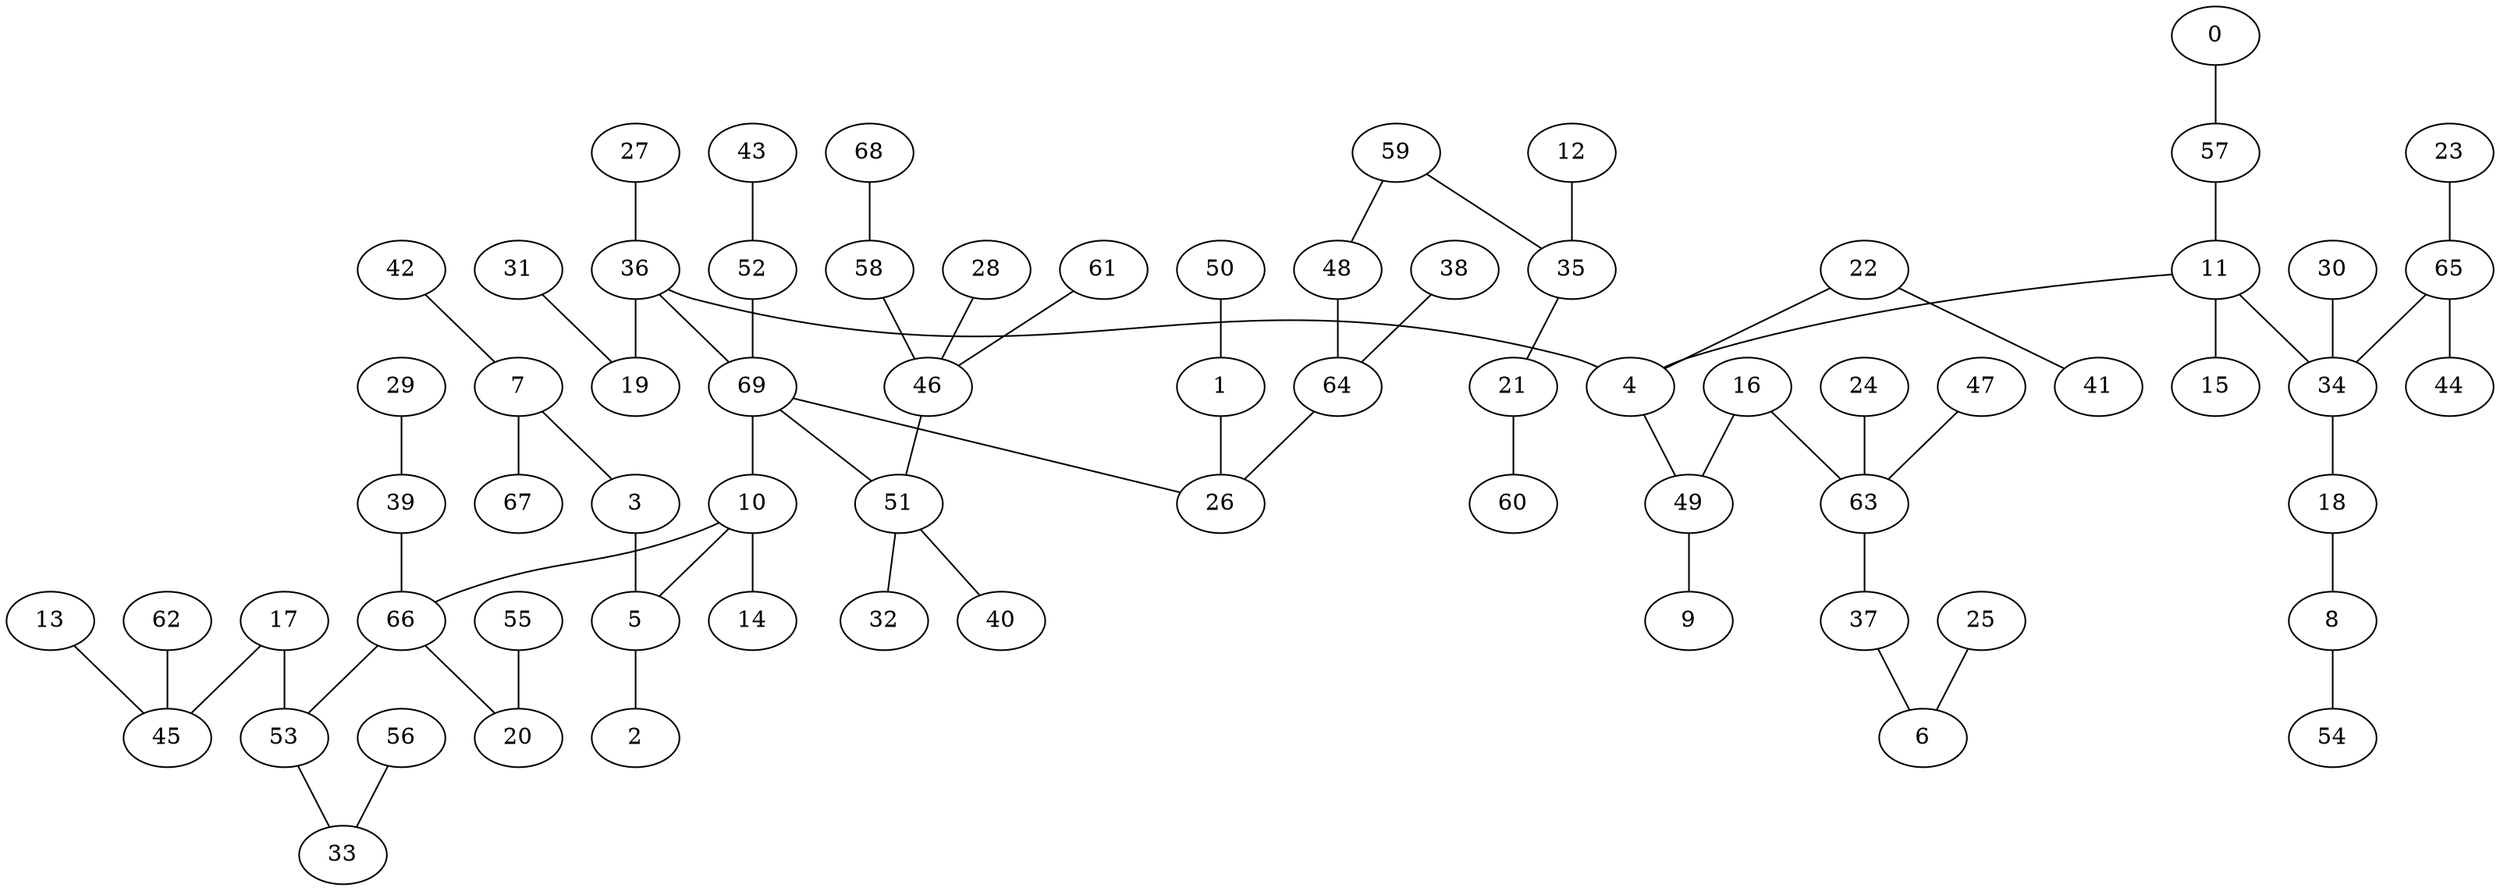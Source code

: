 graph{
36 -- 19;
66 -- 53;
5 -- 2;
36 -- 69;
59 -- 48;
68 -- 58;
53 -- 33;
37 -- 6;
56 -- 33;
7 -- 67;
17 -- 53;
21 -- 60;
69 -- 10;
27 -- 36;
7 -- 3;
28 -- 46;
11 -- 15;
10 -- 5;
4 -- 49;
42 -- 7;
8 -- 54;
12 -- 35;
65 -- 44;
11 -- 4;
39 -- 66;
43 -- 52;
10 -- 14;
62 -- 45;
10 -- 66;
51 -- 32;
23 -- 65;
16 -- 49;
3 -- 5;
31 -- 19;
50 -- 1;
65 -- 34;
55 -- 20;
57 -- 11;
17 -- 45;
22 -- 41;
59 -- 35;
29 -- 39;
24 -- 63;
61 -- 46;
0 -- 57;
1 -- 26;
48 -- 64;
13 -- 45;
69 -- 26;
38 -- 64;
46 -- 51;
47 -- 63;
69 -- 51;
49 -- 9;
11 -- 34;
18 -- 8;
25 -- 6;
16 -- 63;
64 -- 26;
30 -- 34;
22 -- 4;
51 -- 40;
35 -- 21;
63 -- 37;
34 -- 18;
66 -- 20;
58 -- 46;
36 -- 4;
52 -- 69;
}
